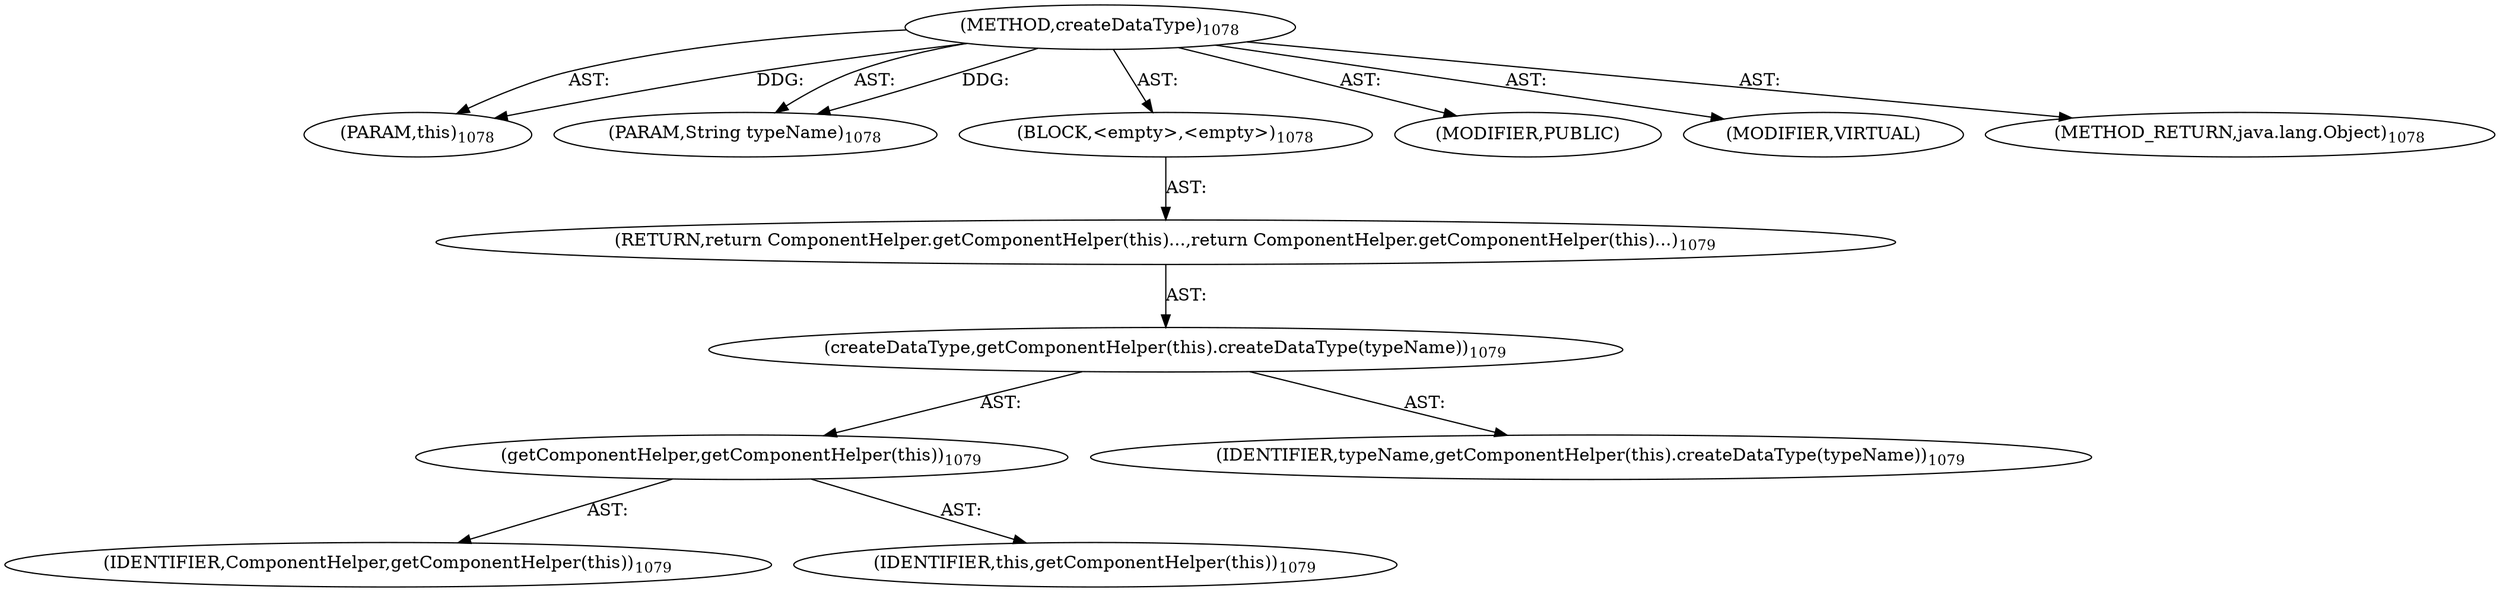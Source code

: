 digraph "createDataType" {  
"111669149755" [label = <(METHOD,createDataType)<SUB>1078</SUB>> ]
"115964117038" [label = <(PARAM,this)<SUB>1078</SUB>> ]
"115964117123" [label = <(PARAM,String typeName)<SUB>1078</SUB>> ]
"25769803865" [label = <(BLOCK,&lt;empty&gt;,&lt;empty&gt;)<SUB>1078</SUB>> ]
"146028888088" [label = <(RETURN,return ComponentHelper.getComponentHelper(this)...,return ComponentHelper.getComponentHelper(this)...)<SUB>1079</SUB>> ]
"30064771401" [label = <(createDataType,getComponentHelper(this).createDataType(typeName))<SUB>1079</SUB>> ]
"30064771402" [label = <(getComponentHelper,getComponentHelper(this))<SUB>1079</SUB>> ]
"68719477095" [label = <(IDENTIFIER,ComponentHelper,getComponentHelper(this))<SUB>1079</SUB>> ]
"68719476799" [label = <(IDENTIFIER,this,getComponentHelper(this))<SUB>1079</SUB>> ]
"68719477096" [label = <(IDENTIFIER,typeName,getComponentHelper(this).createDataType(typeName))<SUB>1079</SUB>> ]
"133143986341" [label = <(MODIFIER,PUBLIC)> ]
"133143986342" [label = <(MODIFIER,VIRTUAL)> ]
"128849018939" [label = <(METHOD_RETURN,java.lang.Object)<SUB>1078</SUB>> ]
  "111669149755" -> "115964117038"  [ label = "AST: "] 
  "111669149755" -> "115964117123"  [ label = "AST: "] 
  "111669149755" -> "25769803865"  [ label = "AST: "] 
  "111669149755" -> "133143986341"  [ label = "AST: "] 
  "111669149755" -> "133143986342"  [ label = "AST: "] 
  "111669149755" -> "128849018939"  [ label = "AST: "] 
  "25769803865" -> "146028888088"  [ label = "AST: "] 
  "146028888088" -> "30064771401"  [ label = "AST: "] 
  "30064771401" -> "30064771402"  [ label = "AST: "] 
  "30064771401" -> "68719477096"  [ label = "AST: "] 
  "30064771402" -> "68719477095"  [ label = "AST: "] 
  "30064771402" -> "68719476799"  [ label = "AST: "] 
  "111669149755" -> "115964117038"  [ label = "DDG: "] 
  "111669149755" -> "115964117123"  [ label = "DDG: "] 
}
